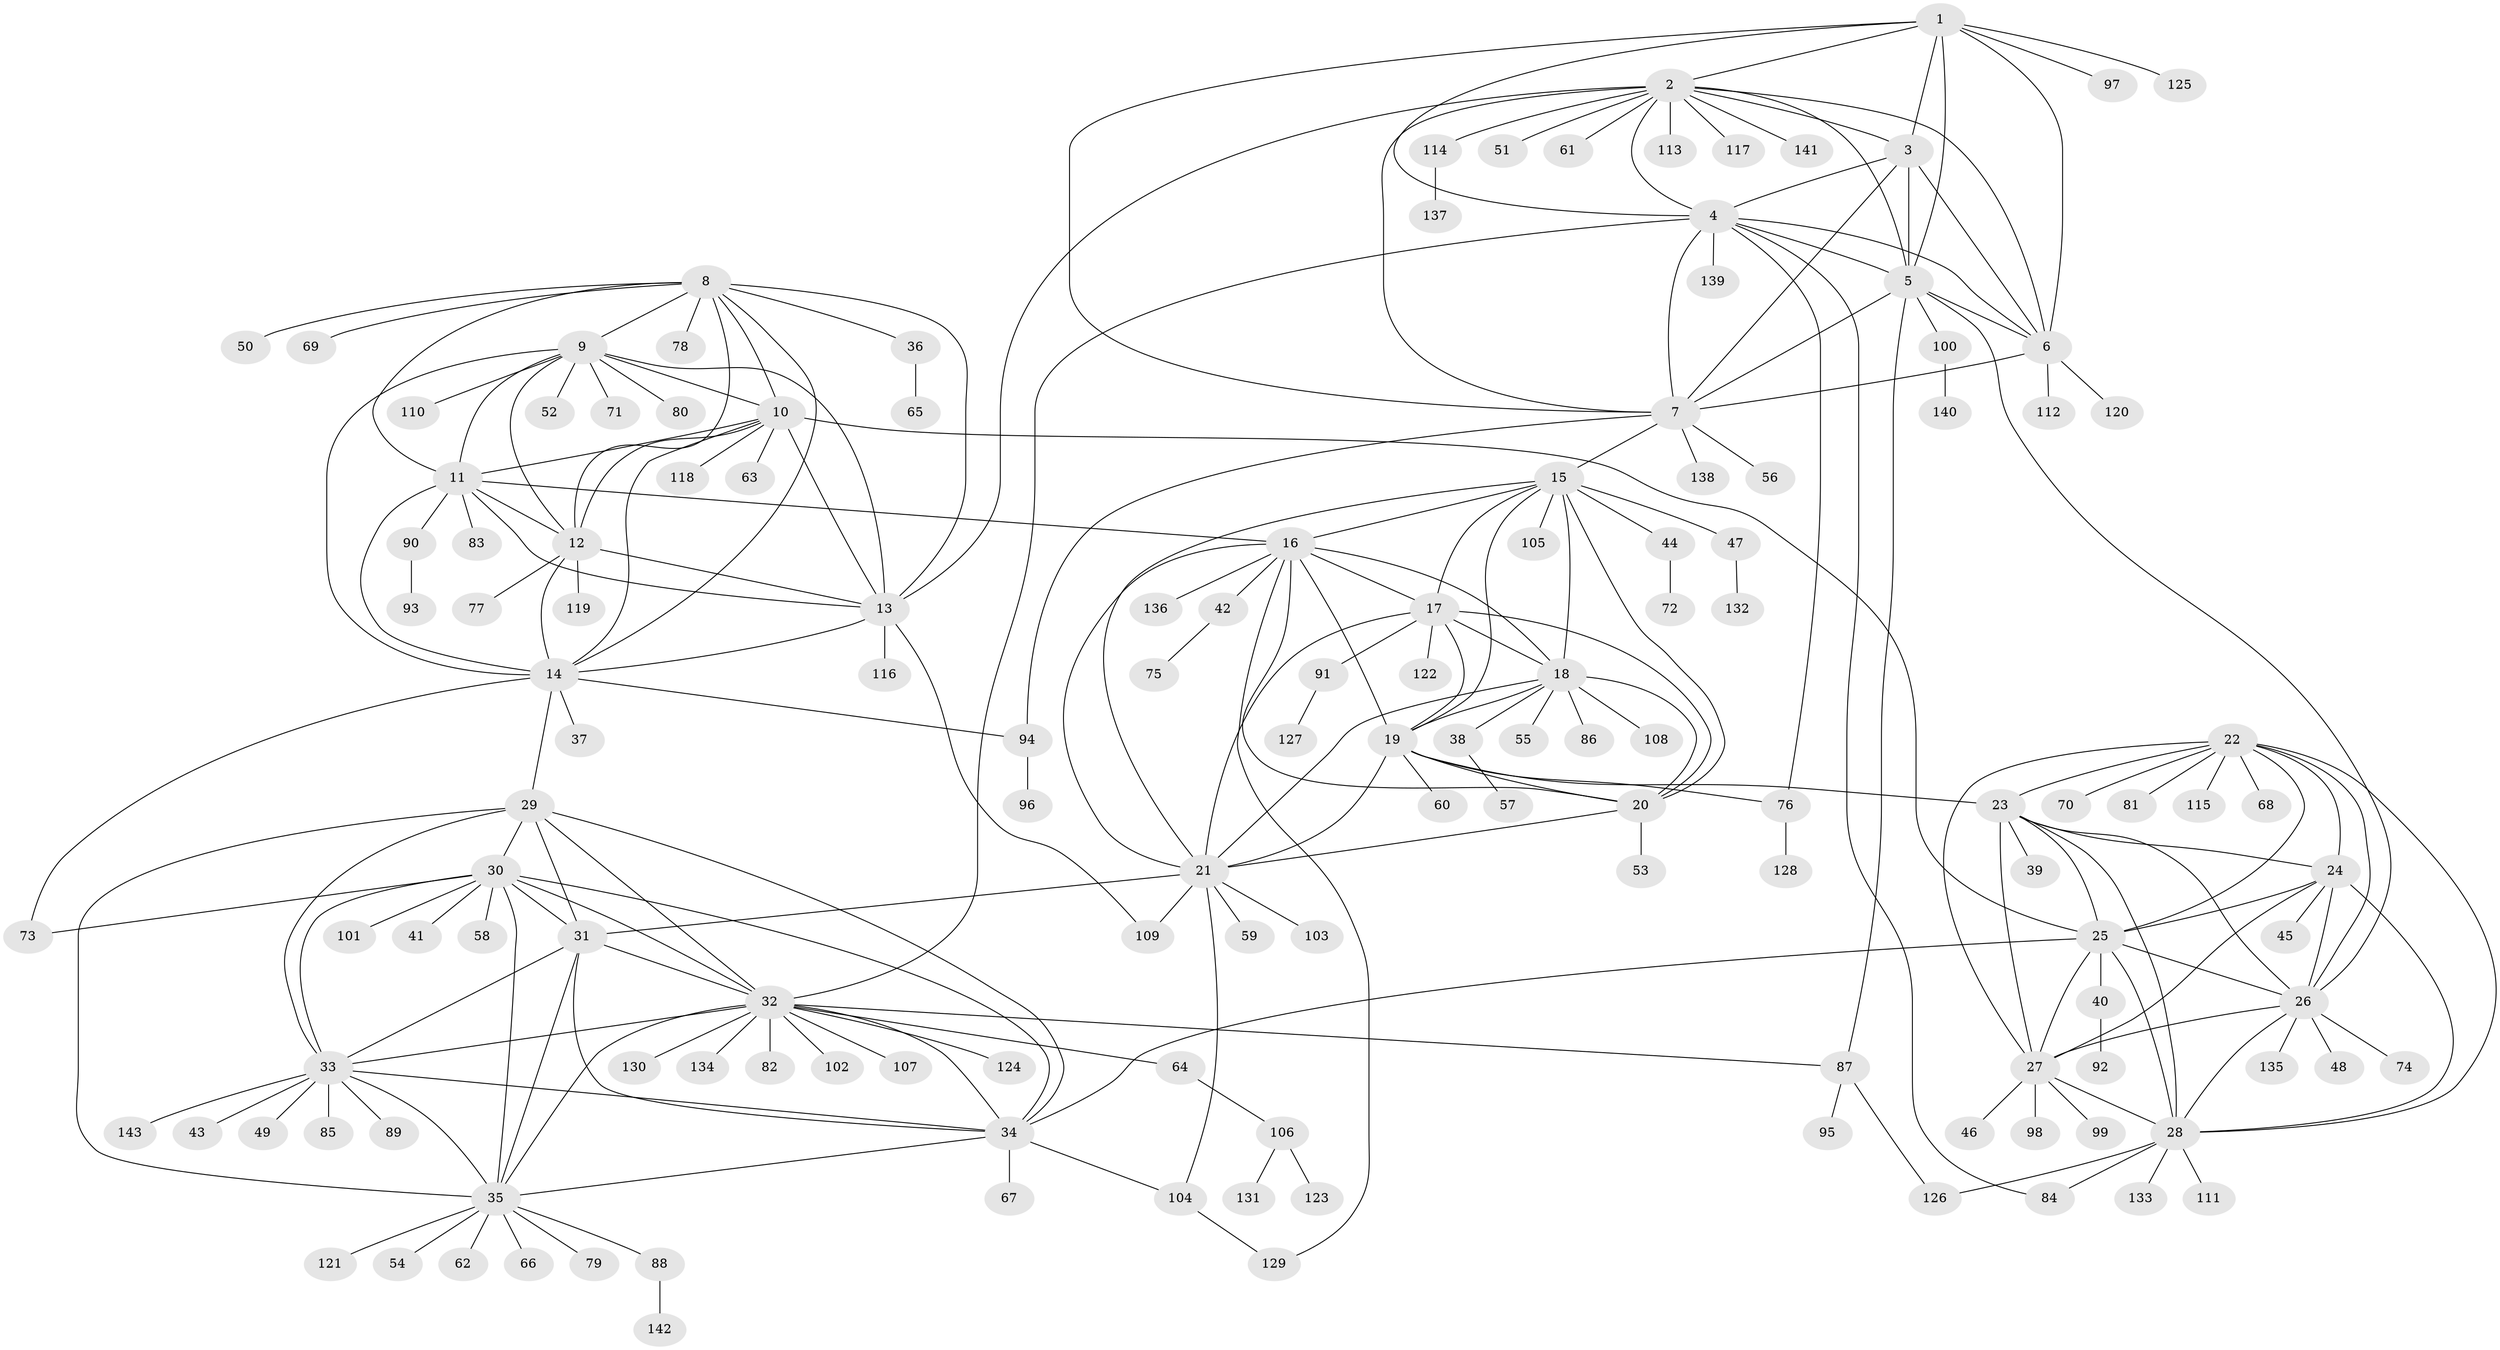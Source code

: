 // coarse degree distribution, {10: 0.008620689655172414, 14: 0.008620689655172414, 4: 0.008620689655172414, 5: 0.017241379310344827, 7: 0.05172413793103448, 9: 0.017241379310344827, 13: 0.008620689655172414, 8: 0.04310344827586207, 6: 0.017241379310344827, 12: 0.02586206896551724, 11: 0.017241379310344827, 1: 0.6551724137931034, 2: 0.09482758620689655, 3: 0.02586206896551724}
// Generated by graph-tools (version 1.1) at 2025/24/03/03/25 07:24:14]
// undirected, 143 vertices, 232 edges
graph export_dot {
graph [start="1"]
  node [color=gray90,style=filled];
  1;
  2;
  3;
  4;
  5;
  6;
  7;
  8;
  9;
  10;
  11;
  12;
  13;
  14;
  15;
  16;
  17;
  18;
  19;
  20;
  21;
  22;
  23;
  24;
  25;
  26;
  27;
  28;
  29;
  30;
  31;
  32;
  33;
  34;
  35;
  36;
  37;
  38;
  39;
  40;
  41;
  42;
  43;
  44;
  45;
  46;
  47;
  48;
  49;
  50;
  51;
  52;
  53;
  54;
  55;
  56;
  57;
  58;
  59;
  60;
  61;
  62;
  63;
  64;
  65;
  66;
  67;
  68;
  69;
  70;
  71;
  72;
  73;
  74;
  75;
  76;
  77;
  78;
  79;
  80;
  81;
  82;
  83;
  84;
  85;
  86;
  87;
  88;
  89;
  90;
  91;
  92;
  93;
  94;
  95;
  96;
  97;
  98;
  99;
  100;
  101;
  102;
  103;
  104;
  105;
  106;
  107;
  108;
  109;
  110;
  111;
  112;
  113;
  114;
  115;
  116;
  117;
  118;
  119;
  120;
  121;
  122;
  123;
  124;
  125;
  126;
  127;
  128;
  129;
  130;
  131;
  132;
  133;
  134;
  135;
  136;
  137;
  138;
  139;
  140;
  141;
  142;
  143;
  1 -- 2;
  1 -- 3;
  1 -- 4;
  1 -- 5;
  1 -- 6;
  1 -- 7;
  1 -- 97;
  1 -- 125;
  2 -- 3;
  2 -- 4;
  2 -- 5;
  2 -- 6;
  2 -- 7;
  2 -- 13;
  2 -- 51;
  2 -- 61;
  2 -- 113;
  2 -- 114;
  2 -- 117;
  2 -- 141;
  3 -- 4;
  3 -- 5;
  3 -- 6;
  3 -- 7;
  4 -- 5;
  4 -- 6;
  4 -- 7;
  4 -- 32;
  4 -- 76;
  4 -- 84;
  4 -- 139;
  5 -- 6;
  5 -- 7;
  5 -- 26;
  5 -- 87;
  5 -- 100;
  6 -- 7;
  6 -- 112;
  6 -- 120;
  7 -- 15;
  7 -- 56;
  7 -- 94;
  7 -- 138;
  8 -- 9;
  8 -- 10;
  8 -- 11;
  8 -- 12;
  8 -- 13;
  8 -- 14;
  8 -- 36;
  8 -- 50;
  8 -- 69;
  8 -- 78;
  9 -- 10;
  9 -- 11;
  9 -- 12;
  9 -- 13;
  9 -- 14;
  9 -- 52;
  9 -- 71;
  9 -- 80;
  9 -- 110;
  10 -- 11;
  10 -- 12;
  10 -- 13;
  10 -- 14;
  10 -- 25;
  10 -- 63;
  10 -- 118;
  11 -- 12;
  11 -- 13;
  11 -- 14;
  11 -- 16;
  11 -- 83;
  11 -- 90;
  12 -- 13;
  12 -- 14;
  12 -- 77;
  12 -- 119;
  13 -- 14;
  13 -- 109;
  13 -- 116;
  14 -- 29;
  14 -- 37;
  14 -- 73;
  14 -- 94;
  15 -- 16;
  15 -- 17;
  15 -- 18;
  15 -- 19;
  15 -- 20;
  15 -- 21;
  15 -- 44;
  15 -- 47;
  15 -- 105;
  16 -- 17;
  16 -- 18;
  16 -- 19;
  16 -- 20;
  16 -- 21;
  16 -- 42;
  16 -- 129;
  16 -- 136;
  17 -- 18;
  17 -- 19;
  17 -- 20;
  17 -- 21;
  17 -- 91;
  17 -- 122;
  18 -- 19;
  18 -- 20;
  18 -- 21;
  18 -- 38;
  18 -- 55;
  18 -- 86;
  18 -- 108;
  19 -- 20;
  19 -- 21;
  19 -- 23;
  19 -- 60;
  19 -- 76;
  20 -- 21;
  20 -- 53;
  21 -- 31;
  21 -- 59;
  21 -- 103;
  21 -- 104;
  21 -- 109;
  22 -- 23;
  22 -- 24;
  22 -- 25;
  22 -- 26;
  22 -- 27;
  22 -- 28;
  22 -- 68;
  22 -- 70;
  22 -- 81;
  22 -- 115;
  23 -- 24;
  23 -- 25;
  23 -- 26;
  23 -- 27;
  23 -- 28;
  23 -- 39;
  24 -- 25;
  24 -- 26;
  24 -- 27;
  24 -- 28;
  24 -- 45;
  25 -- 26;
  25 -- 27;
  25 -- 28;
  25 -- 34;
  25 -- 40;
  26 -- 27;
  26 -- 28;
  26 -- 48;
  26 -- 74;
  26 -- 135;
  27 -- 28;
  27 -- 46;
  27 -- 98;
  27 -- 99;
  28 -- 84;
  28 -- 111;
  28 -- 126;
  28 -- 133;
  29 -- 30;
  29 -- 31;
  29 -- 32;
  29 -- 33;
  29 -- 34;
  29 -- 35;
  30 -- 31;
  30 -- 32;
  30 -- 33;
  30 -- 34;
  30 -- 35;
  30 -- 41;
  30 -- 58;
  30 -- 73;
  30 -- 101;
  31 -- 32;
  31 -- 33;
  31 -- 34;
  31 -- 35;
  32 -- 33;
  32 -- 34;
  32 -- 35;
  32 -- 64;
  32 -- 82;
  32 -- 87;
  32 -- 102;
  32 -- 107;
  32 -- 124;
  32 -- 130;
  32 -- 134;
  33 -- 34;
  33 -- 35;
  33 -- 43;
  33 -- 49;
  33 -- 85;
  33 -- 89;
  33 -- 143;
  34 -- 35;
  34 -- 67;
  34 -- 104;
  35 -- 54;
  35 -- 62;
  35 -- 66;
  35 -- 79;
  35 -- 88;
  35 -- 121;
  36 -- 65;
  38 -- 57;
  40 -- 92;
  42 -- 75;
  44 -- 72;
  47 -- 132;
  64 -- 106;
  76 -- 128;
  87 -- 95;
  87 -- 126;
  88 -- 142;
  90 -- 93;
  91 -- 127;
  94 -- 96;
  100 -- 140;
  104 -- 129;
  106 -- 123;
  106 -- 131;
  114 -- 137;
}
